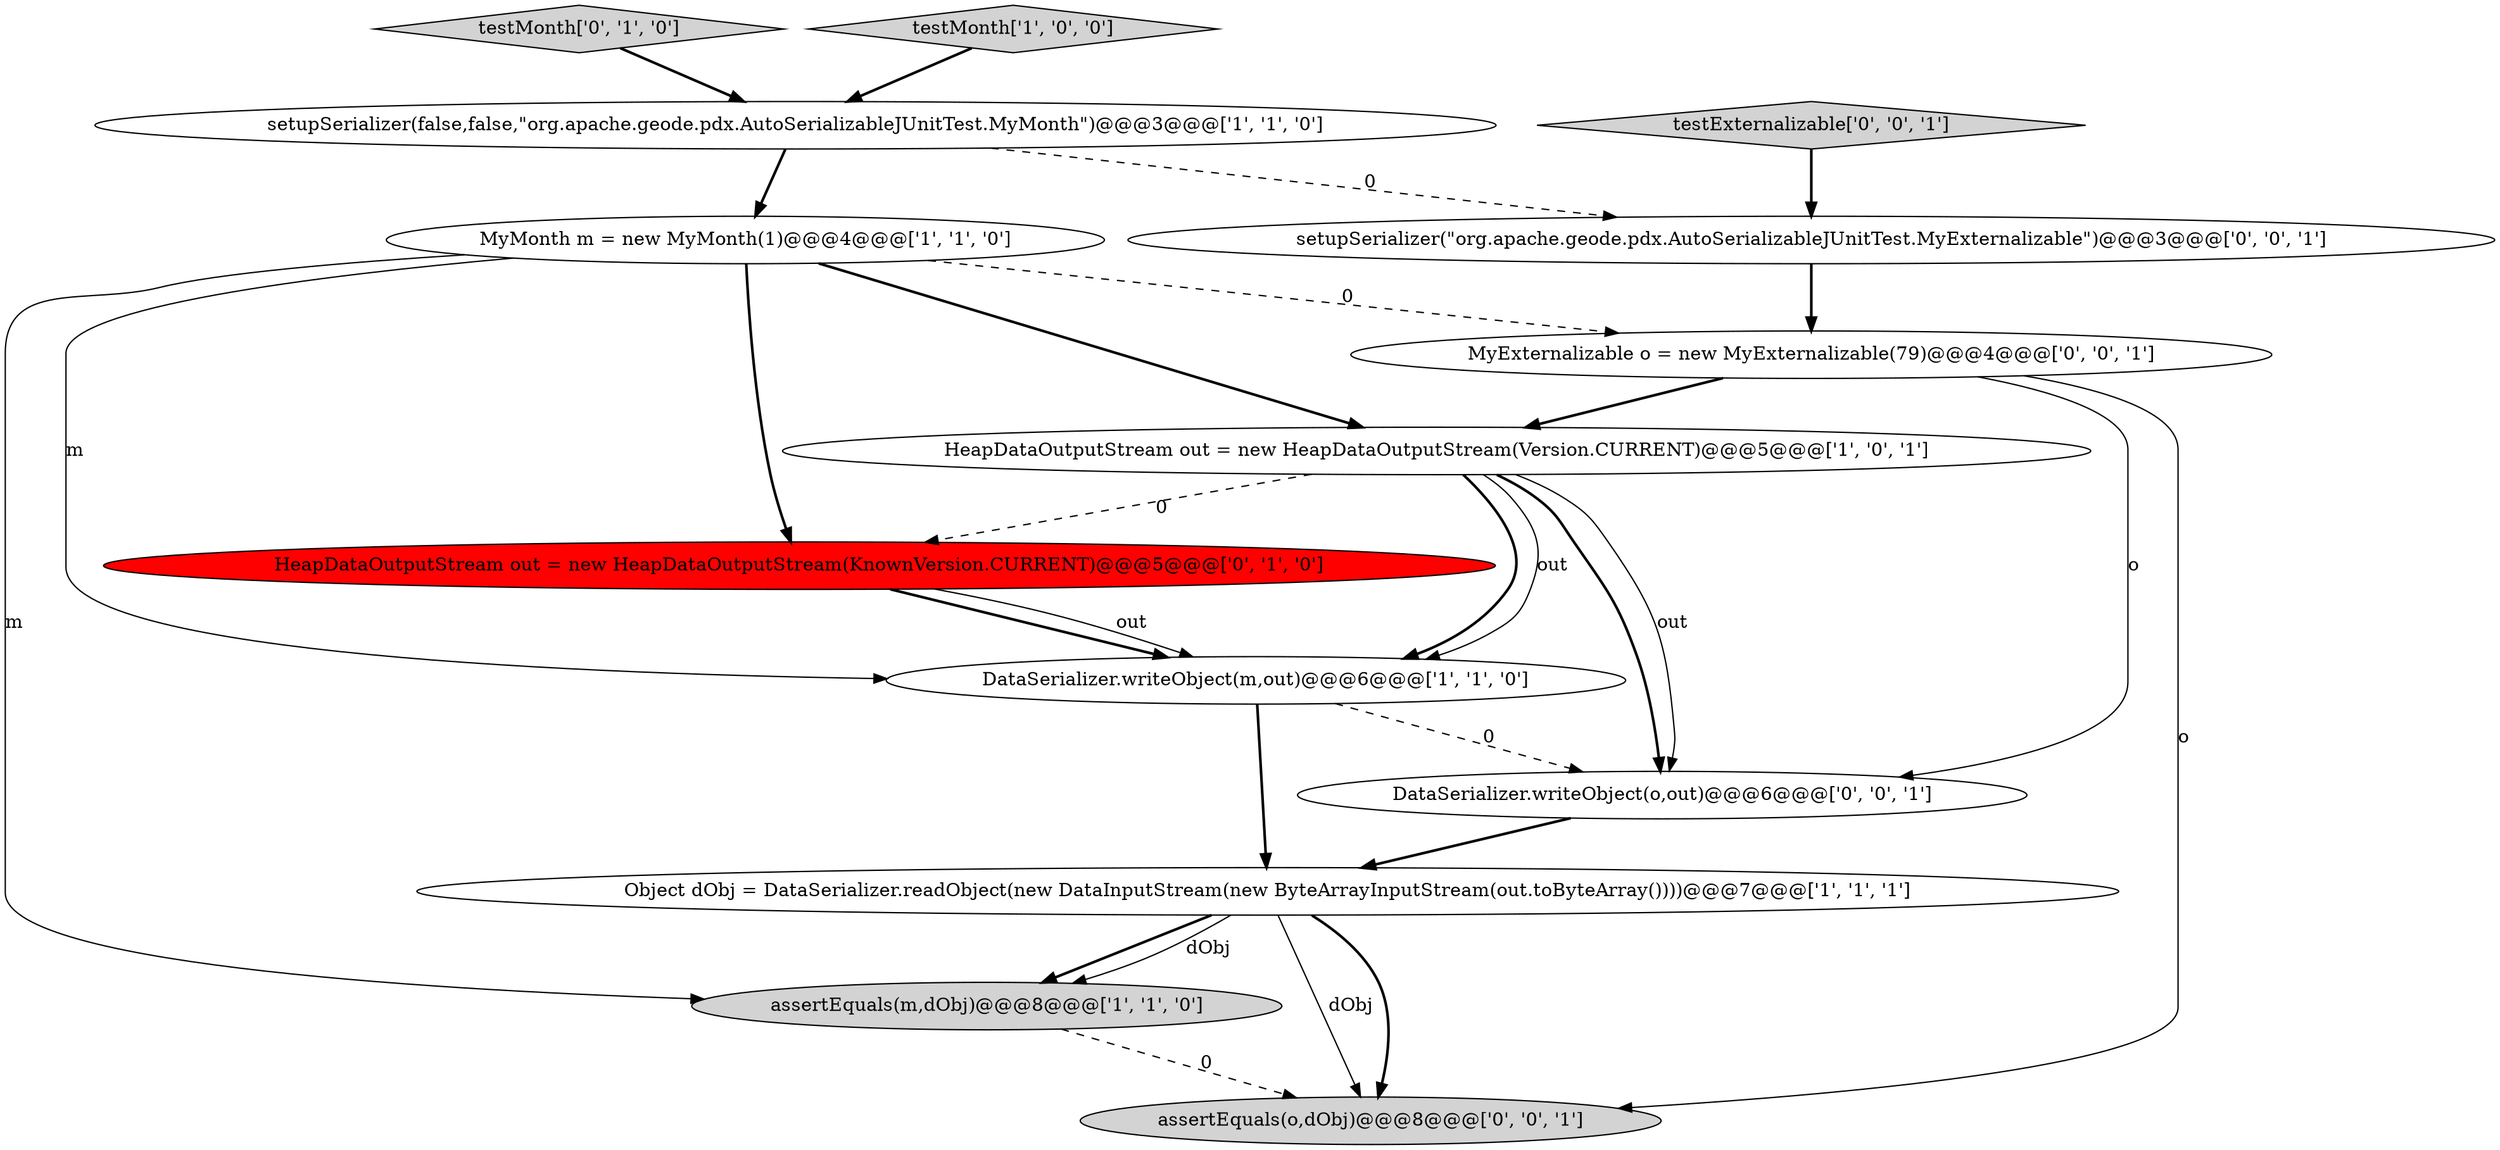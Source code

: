 digraph {
7 [style = filled, label = "HeapDataOutputStream out = new HeapDataOutputStream(KnownVersion.CURRENT)@@@5@@@['0', '1', '0']", fillcolor = red, shape = ellipse image = "AAA1AAABBB2BBB"];
11 [style = filled, label = "MyExternalizable o = new MyExternalizable(79)@@@4@@@['0', '0', '1']", fillcolor = white, shape = ellipse image = "AAA0AAABBB3BBB"];
8 [style = filled, label = "testMonth['0', '1', '0']", fillcolor = lightgray, shape = diamond image = "AAA0AAABBB2BBB"];
13 [style = filled, label = "setupSerializer(\"org.apache.geode.pdx.AutoSerializableJUnitTest.MyExternalizable\")@@@3@@@['0', '0', '1']", fillcolor = white, shape = ellipse image = "AAA0AAABBB3BBB"];
9 [style = filled, label = "DataSerializer.writeObject(o,out)@@@6@@@['0', '0', '1']", fillcolor = white, shape = ellipse image = "AAA0AAABBB3BBB"];
3 [style = filled, label = "DataSerializer.writeObject(m,out)@@@6@@@['1', '1', '0']", fillcolor = white, shape = ellipse image = "AAA0AAABBB1BBB"];
4 [style = filled, label = "setupSerializer(false,false,\"org.apache.geode.pdx.AutoSerializableJUnitTest.MyMonth\")@@@3@@@['1', '1', '0']", fillcolor = white, shape = ellipse image = "AAA0AAABBB1BBB"];
0 [style = filled, label = "assertEquals(m,dObj)@@@8@@@['1', '1', '0']", fillcolor = lightgray, shape = ellipse image = "AAA0AAABBB1BBB"];
5 [style = filled, label = "HeapDataOutputStream out = new HeapDataOutputStream(Version.CURRENT)@@@5@@@['1', '0', '1']", fillcolor = white, shape = ellipse image = "AAA0AAABBB1BBB"];
2 [style = filled, label = "testMonth['1', '0', '0']", fillcolor = lightgray, shape = diamond image = "AAA0AAABBB1BBB"];
1 [style = filled, label = "Object dObj = DataSerializer.readObject(new DataInputStream(new ByteArrayInputStream(out.toByteArray())))@@@7@@@['1', '1', '1']", fillcolor = white, shape = ellipse image = "AAA0AAABBB1BBB"];
10 [style = filled, label = "assertEquals(o,dObj)@@@8@@@['0', '0', '1']", fillcolor = lightgray, shape = ellipse image = "AAA0AAABBB3BBB"];
6 [style = filled, label = "MyMonth m = new MyMonth(1)@@@4@@@['1', '1', '0']", fillcolor = white, shape = ellipse image = "AAA0AAABBB1BBB"];
12 [style = filled, label = "testExternalizable['0', '0', '1']", fillcolor = lightgray, shape = diamond image = "AAA0AAABBB3BBB"];
5->3 [style = bold, label=""];
11->10 [style = solid, label="o"];
3->1 [style = bold, label=""];
5->9 [style = bold, label=""];
4->6 [style = bold, label=""];
11->9 [style = solid, label="o"];
6->11 [style = dashed, label="0"];
1->0 [style = bold, label=""];
1->10 [style = solid, label="dObj"];
5->9 [style = solid, label="out"];
2->4 [style = bold, label=""];
13->11 [style = bold, label=""];
1->0 [style = solid, label="dObj"];
7->3 [style = bold, label=""];
0->10 [style = dashed, label="0"];
7->3 [style = solid, label="out"];
12->13 [style = bold, label=""];
6->3 [style = solid, label="m"];
6->5 [style = bold, label=""];
11->5 [style = bold, label=""];
3->9 [style = dashed, label="0"];
6->0 [style = solid, label="m"];
8->4 [style = bold, label=""];
5->7 [style = dashed, label="0"];
6->7 [style = bold, label=""];
9->1 [style = bold, label=""];
4->13 [style = dashed, label="0"];
1->10 [style = bold, label=""];
5->3 [style = solid, label="out"];
}
